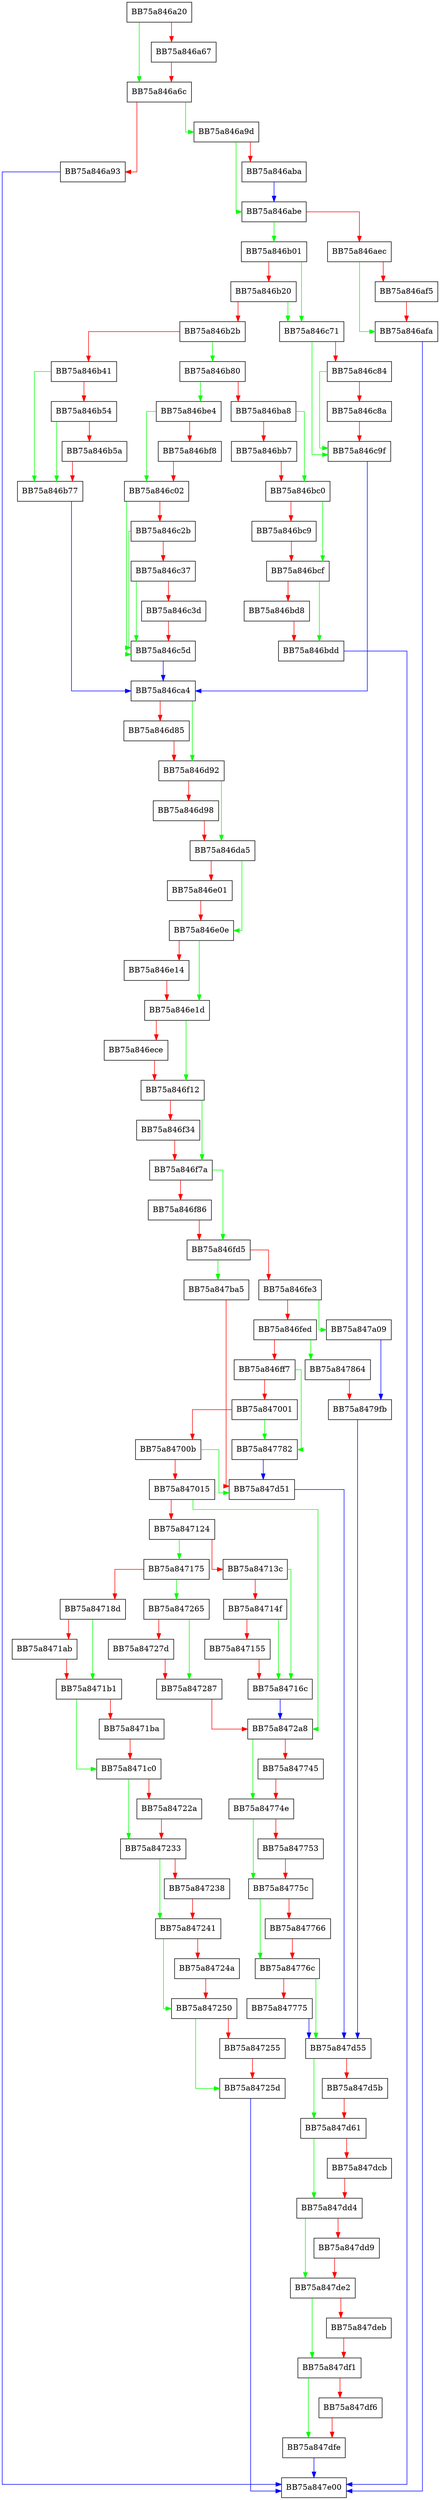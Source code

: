 digraph CollectStates {
  node [shape="box"];
  graph [splines=ortho];
  BB75a846a20 -> BB75a846a6c [color="green"];
  BB75a846a20 -> BB75a846a67 [color="red"];
  BB75a846a67 -> BB75a846a6c [color="red"];
  BB75a846a6c -> BB75a846a9d [color="green"];
  BB75a846a6c -> BB75a846a93 [color="red"];
  BB75a846a93 -> BB75a847e00 [color="blue"];
  BB75a846a9d -> BB75a846abe [color="green"];
  BB75a846a9d -> BB75a846aba [color="red"];
  BB75a846aba -> BB75a846abe [color="blue"];
  BB75a846abe -> BB75a846b01 [color="green"];
  BB75a846abe -> BB75a846aec [color="red"];
  BB75a846aec -> BB75a846afa [color="green"];
  BB75a846aec -> BB75a846af5 [color="red"];
  BB75a846af5 -> BB75a846afa [color="red"];
  BB75a846afa -> BB75a847e00 [color="blue"];
  BB75a846b01 -> BB75a846c71 [color="green"];
  BB75a846b01 -> BB75a846b20 [color="red"];
  BB75a846b20 -> BB75a846c71 [color="green"];
  BB75a846b20 -> BB75a846b2b [color="red"];
  BB75a846b2b -> BB75a846b80 [color="green"];
  BB75a846b2b -> BB75a846b41 [color="red"];
  BB75a846b41 -> BB75a846b77 [color="green"];
  BB75a846b41 -> BB75a846b54 [color="red"];
  BB75a846b54 -> BB75a846b77 [color="green"];
  BB75a846b54 -> BB75a846b5a [color="red"];
  BB75a846b5a -> BB75a846b77 [color="red"];
  BB75a846b77 -> BB75a846ca4 [color="blue"];
  BB75a846b80 -> BB75a846be4 [color="green"];
  BB75a846b80 -> BB75a846ba8 [color="red"];
  BB75a846ba8 -> BB75a846bc0 [color="green"];
  BB75a846ba8 -> BB75a846bb7 [color="red"];
  BB75a846bb7 -> BB75a846bc0 [color="red"];
  BB75a846bc0 -> BB75a846bcf [color="green"];
  BB75a846bc0 -> BB75a846bc9 [color="red"];
  BB75a846bc9 -> BB75a846bcf [color="red"];
  BB75a846bcf -> BB75a846bdd [color="green"];
  BB75a846bcf -> BB75a846bd8 [color="red"];
  BB75a846bd8 -> BB75a846bdd [color="red"];
  BB75a846bdd -> BB75a847e00 [color="blue"];
  BB75a846be4 -> BB75a846c02 [color="green"];
  BB75a846be4 -> BB75a846bf8 [color="red"];
  BB75a846bf8 -> BB75a846c02 [color="red"];
  BB75a846c02 -> BB75a846c5d [color="green"];
  BB75a846c02 -> BB75a846c2b [color="red"];
  BB75a846c2b -> BB75a846c5d [color="green"];
  BB75a846c2b -> BB75a846c37 [color="red"];
  BB75a846c37 -> BB75a846c5d [color="green"];
  BB75a846c37 -> BB75a846c3d [color="red"];
  BB75a846c3d -> BB75a846c5d [color="red"];
  BB75a846c5d -> BB75a846ca4 [color="blue"];
  BB75a846c71 -> BB75a846c9f [color="green"];
  BB75a846c71 -> BB75a846c84 [color="red"];
  BB75a846c84 -> BB75a846c9f [color="green"];
  BB75a846c84 -> BB75a846c8a [color="red"];
  BB75a846c8a -> BB75a846c9f [color="red"];
  BB75a846c9f -> BB75a846ca4 [color="blue"];
  BB75a846ca4 -> BB75a846d92 [color="green"];
  BB75a846ca4 -> BB75a846d85 [color="red"];
  BB75a846d85 -> BB75a846d92 [color="red"];
  BB75a846d92 -> BB75a846da5 [color="green"];
  BB75a846d92 -> BB75a846d98 [color="red"];
  BB75a846d98 -> BB75a846da5 [color="red"];
  BB75a846da5 -> BB75a846e0e [color="green"];
  BB75a846da5 -> BB75a846e01 [color="red"];
  BB75a846e01 -> BB75a846e0e [color="red"];
  BB75a846e0e -> BB75a846e1d [color="green"];
  BB75a846e0e -> BB75a846e14 [color="red"];
  BB75a846e14 -> BB75a846e1d [color="red"];
  BB75a846e1d -> BB75a846f12 [color="green"];
  BB75a846e1d -> BB75a846ece [color="red"];
  BB75a846ece -> BB75a846f12 [color="red"];
  BB75a846f12 -> BB75a846f7a [color="green"];
  BB75a846f12 -> BB75a846f34 [color="red"];
  BB75a846f34 -> BB75a846f7a [color="red"];
  BB75a846f7a -> BB75a846fd5 [color="green"];
  BB75a846f7a -> BB75a846f86 [color="red"];
  BB75a846f86 -> BB75a846fd5 [color="red"];
  BB75a846fd5 -> BB75a847ba5 [color="green"];
  BB75a846fd5 -> BB75a846fe3 [color="red"];
  BB75a846fe3 -> BB75a847a09 [color="green"];
  BB75a846fe3 -> BB75a846fed [color="red"];
  BB75a846fed -> BB75a847864 [color="green"];
  BB75a846fed -> BB75a846ff7 [color="red"];
  BB75a846ff7 -> BB75a847782 [color="green"];
  BB75a846ff7 -> BB75a847001 [color="red"];
  BB75a847001 -> BB75a847782 [color="green"];
  BB75a847001 -> BB75a84700b [color="red"];
  BB75a84700b -> BB75a847d51 [color="green"];
  BB75a84700b -> BB75a847015 [color="red"];
  BB75a847015 -> BB75a8472a8 [color="green"];
  BB75a847015 -> BB75a847124 [color="red"];
  BB75a847124 -> BB75a847175 [color="green"];
  BB75a847124 -> BB75a84713c [color="red"];
  BB75a84713c -> BB75a84716c [color="green"];
  BB75a84713c -> BB75a84714f [color="red"];
  BB75a84714f -> BB75a84716c [color="green"];
  BB75a84714f -> BB75a847155 [color="red"];
  BB75a847155 -> BB75a84716c [color="red"];
  BB75a84716c -> BB75a8472a8 [color="blue"];
  BB75a847175 -> BB75a847265 [color="green"];
  BB75a847175 -> BB75a84718d [color="red"];
  BB75a84718d -> BB75a8471b1 [color="green"];
  BB75a84718d -> BB75a8471ab [color="red"];
  BB75a8471ab -> BB75a8471b1 [color="red"];
  BB75a8471b1 -> BB75a8471c0 [color="green"];
  BB75a8471b1 -> BB75a8471ba [color="red"];
  BB75a8471ba -> BB75a8471c0 [color="red"];
  BB75a8471c0 -> BB75a847233 [color="green"];
  BB75a8471c0 -> BB75a84722a [color="red"];
  BB75a84722a -> BB75a847233 [color="red"];
  BB75a847233 -> BB75a847241 [color="green"];
  BB75a847233 -> BB75a847238 [color="red"];
  BB75a847238 -> BB75a847241 [color="red"];
  BB75a847241 -> BB75a847250 [color="green"];
  BB75a847241 -> BB75a84724a [color="red"];
  BB75a84724a -> BB75a847250 [color="red"];
  BB75a847250 -> BB75a84725d [color="green"];
  BB75a847250 -> BB75a847255 [color="red"];
  BB75a847255 -> BB75a84725d [color="red"];
  BB75a84725d -> BB75a847e00 [color="blue"];
  BB75a847265 -> BB75a847287 [color="green"];
  BB75a847265 -> BB75a84727d [color="red"];
  BB75a84727d -> BB75a847287 [color="red"];
  BB75a847287 -> BB75a8472a8 [color="red"];
  BB75a8472a8 -> BB75a84774e [color="green"];
  BB75a8472a8 -> BB75a847745 [color="red"];
  BB75a847745 -> BB75a84774e [color="red"];
  BB75a84774e -> BB75a84775c [color="green"];
  BB75a84774e -> BB75a847753 [color="red"];
  BB75a847753 -> BB75a84775c [color="red"];
  BB75a84775c -> BB75a84776c [color="green"];
  BB75a84775c -> BB75a847766 [color="red"];
  BB75a847766 -> BB75a84776c [color="red"];
  BB75a84776c -> BB75a847d55 [color="green"];
  BB75a84776c -> BB75a847775 [color="red"];
  BB75a847775 -> BB75a847d55 [color="blue"];
  BB75a847782 -> BB75a847d51 [color="blue"];
  BB75a847864 -> BB75a8479fb [color="red"];
  BB75a8479fb -> BB75a847d55 [color="blue"];
  BB75a847a09 -> BB75a8479fb [color="blue"];
  BB75a847ba5 -> BB75a847d51 [color="red"];
  BB75a847d51 -> BB75a847d55 [color="blue"];
  BB75a847d55 -> BB75a847d61 [color="green"];
  BB75a847d55 -> BB75a847d5b [color="red"];
  BB75a847d5b -> BB75a847d61 [color="red"];
  BB75a847d61 -> BB75a847dd4 [color="green"];
  BB75a847d61 -> BB75a847dcb [color="red"];
  BB75a847dcb -> BB75a847dd4 [color="red"];
  BB75a847dd4 -> BB75a847de2 [color="green"];
  BB75a847dd4 -> BB75a847dd9 [color="red"];
  BB75a847dd9 -> BB75a847de2 [color="red"];
  BB75a847de2 -> BB75a847df1 [color="green"];
  BB75a847de2 -> BB75a847deb [color="red"];
  BB75a847deb -> BB75a847df1 [color="red"];
  BB75a847df1 -> BB75a847dfe [color="green"];
  BB75a847df1 -> BB75a847df6 [color="red"];
  BB75a847df6 -> BB75a847dfe [color="red"];
  BB75a847dfe -> BB75a847e00 [color="blue"];
}